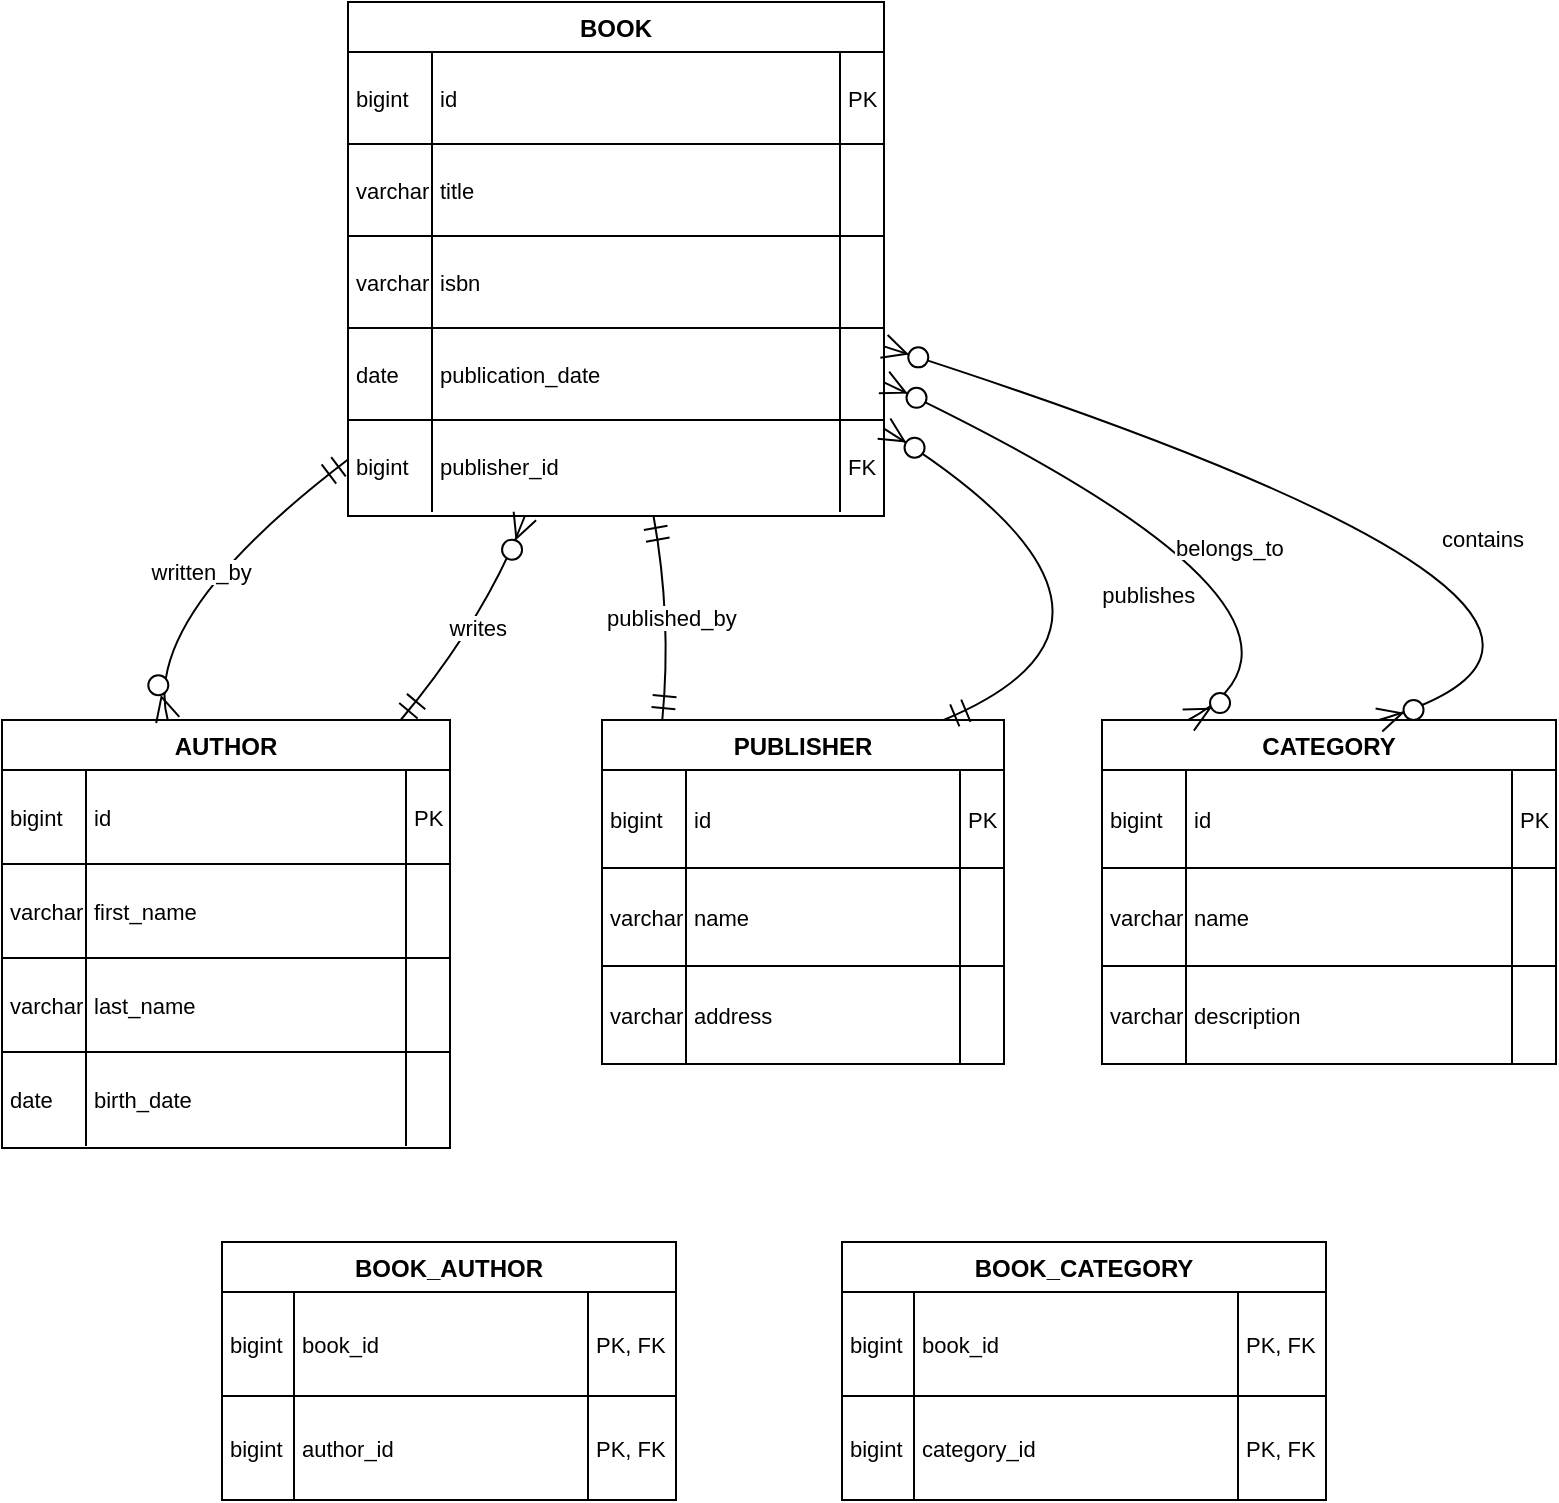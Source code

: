 <mxfile version="28.0.0">
  <diagram name="Page-1" id="bmLalddtWuYtZS4I9I4f">
    <mxGraphModel dx="1020" dy="734" grid="1" gridSize="10" guides="1" tooltips="1" connect="1" arrows="1" fold="1" page="1" pageScale="1" pageWidth="827" pageHeight="1169" math="0" shadow="0">
      <root>
        <mxCell id="0" />
        <mxCell id="1" parent="0" />
        <mxCell id="VbG73ZXV1Pfmr4mEeqTO-3" value="BOOK" style="shape=table;startSize=25;container=1;collapsible=0;childLayout=tableLayout;fixedRows=1;rowLines=1;fontStyle=1;align=center;resizeLast=1;" vertex="1" parent="1">
          <mxGeometry x="193" y="80" width="268" height="257" as="geometry" />
        </mxCell>
        <mxCell id="VbG73ZXV1Pfmr4mEeqTO-4" style="shape=tableRow;horizontal=0;startSize=0;swimlaneHead=0;swimlaneBody=0;fillColor=none;collapsible=0;dropTarget=0;points=[[0,0.5],[1,0.5]];portConstraint=eastwest;top=0;left=0;right=0;bottom=0;" vertex="1" parent="VbG73ZXV1Pfmr4mEeqTO-3">
          <mxGeometry y="25" width="268" height="46" as="geometry" />
        </mxCell>
        <mxCell id="VbG73ZXV1Pfmr4mEeqTO-5" value="bigint" style="shape=partialRectangle;connectable=0;fillColor=none;top=0;left=0;bottom=0;right=0;align=left;spacingLeft=2;overflow=hidden;fontSize=11;" vertex="1" parent="VbG73ZXV1Pfmr4mEeqTO-4">
          <mxGeometry width="42" height="46" as="geometry">
            <mxRectangle width="42" height="46" as="alternateBounds" />
          </mxGeometry>
        </mxCell>
        <mxCell id="VbG73ZXV1Pfmr4mEeqTO-6" value="id" style="shape=partialRectangle;connectable=0;fillColor=none;top=0;left=0;bottom=0;right=0;align=left;spacingLeft=2;overflow=hidden;fontSize=11;" vertex="1" parent="VbG73ZXV1Pfmr4mEeqTO-4">
          <mxGeometry x="42" width="204" height="46" as="geometry">
            <mxRectangle width="204" height="46" as="alternateBounds" />
          </mxGeometry>
        </mxCell>
        <mxCell id="VbG73ZXV1Pfmr4mEeqTO-7" value="PK" style="shape=partialRectangle;connectable=0;fillColor=none;top=0;left=0;bottom=0;right=0;align=left;spacingLeft=2;overflow=hidden;fontSize=11;" vertex="1" parent="VbG73ZXV1Pfmr4mEeqTO-4">
          <mxGeometry x="246" width="22" height="46" as="geometry">
            <mxRectangle width="22" height="46" as="alternateBounds" />
          </mxGeometry>
        </mxCell>
        <mxCell id="VbG73ZXV1Pfmr4mEeqTO-8" style="shape=tableRow;horizontal=0;startSize=0;swimlaneHead=0;swimlaneBody=0;fillColor=none;collapsible=0;dropTarget=0;points=[[0,0.5],[1,0.5]];portConstraint=eastwest;top=0;left=0;right=0;bottom=0;" vertex="1" parent="VbG73ZXV1Pfmr4mEeqTO-3">
          <mxGeometry y="71" width="268" height="46" as="geometry" />
        </mxCell>
        <mxCell id="VbG73ZXV1Pfmr4mEeqTO-9" value="varchar" style="shape=partialRectangle;connectable=0;fillColor=none;top=0;left=0;bottom=0;right=0;align=left;spacingLeft=2;overflow=hidden;fontSize=11;" vertex="1" parent="VbG73ZXV1Pfmr4mEeqTO-8">
          <mxGeometry width="42" height="46" as="geometry">
            <mxRectangle width="42" height="46" as="alternateBounds" />
          </mxGeometry>
        </mxCell>
        <mxCell id="VbG73ZXV1Pfmr4mEeqTO-10" value="title" style="shape=partialRectangle;connectable=0;fillColor=none;top=0;left=0;bottom=0;right=0;align=left;spacingLeft=2;overflow=hidden;fontSize=11;" vertex="1" parent="VbG73ZXV1Pfmr4mEeqTO-8">
          <mxGeometry x="42" width="204" height="46" as="geometry">
            <mxRectangle width="204" height="46" as="alternateBounds" />
          </mxGeometry>
        </mxCell>
        <mxCell id="VbG73ZXV1Pfmr4mEeqTO-11" value="" style="shape=partialRectangle;connectable=0;fillColor=none;top=0;left=0;bottom=0;right=0;align=left;spacingLeft=2;overflow=hidden;fontSize=11;" vertex="1" parent="VbG73ZXV1Pfmr4mEeqTO-8">
          <mxGeometry x="246" width="22" height="46" as="geometry">
            <mxRectangle width="22" height="46" as="alternateBounds" />
          </mxGeometry>
        </mxCell>
        <mxCell id="VbG73ZXV1Pfmr4mEeqTO-12" style="shape=tableRow;horizontal=0;startSize=0;swimlaneHead=0;swimlaneBody=0;fillColor=none;collapsible=0;dropTarget=0;points=[[0,0.5],[1,0.5]];portConstraint=eastwest;top=0;left=0;right=0;bottom=0;" vertex="1" parent="VbG73ZXV1Pfmr4mEeqTO-3">
          <mxGeometry y="117" width="268" height="46" as="geometry" />
        </mxCell>
        <mxCell id="VbG73ZXV1Pfmr4mEeqTO-13" value="varchar" style="shape=partialRectangle;connectable=0;fillColor=none;top=0;left=0;bottom=0;right=0;align=left;spacingLeft=2;overflow=hidden;fontSize=11;" vertex="1" parent="VbG73ZXV1Pfmr4mEeqTO-12">
          <mxGeometry width="42" height="46" as="geometry">
            <mxRectangle width="42" height="46" as="alternateBounds" />
          </mxGeometry>
        </mxCell>
        <mxCell id="VbG73ZXV1Pfmr4mEeqTO-14" value="isbn" style="shape=partialRectangle;connectable=0;fillColor=none;top=0;left=0;bottom=0;right=0;align=left;spacingLeft=2;overflow=hidden;fontSize=11;" vertex="1" parent="VbG73ZXV1Pfmr4mEeqTO-12">
          <mxGeometry x="42" width="204" height="46" as="geometry">
            <mxRectangle width="204" height="46" as="alternateBounds" />
          </mxGeometry>
        </mxCell>
        <mxCell id="VbG73ZXV1Pfmr4mEeqTO-15" value="" style="shape=partialRectangle;connectable=0;fillColor=none;top=0;left=0;bottom=0;right=0;align=left;spacingLeft=2;overflow=hidden;fontSize=11;" vertex="1" parent="VbG73ZXV1Pfmr4mEeqTO-12">
          <mxGeometry x="246" width="22" height="46" as="geometry">
            <mxRectangle width="22" height="46" as="alternateBounds" />
          </mxGeometry>
        </mxCell>
        <mxCell id="VbG73ZXV1Pfmr4mEeqTO-16" style="shape=tableRow;horizontal=0;startSize=0;swimlaneHead=0;swimlaneBody=0;fillColor=none;collapsible=0;dropTarget=0;points=[[0,0.5],[1,0.5]];portConstraint=eastwest;top=0;left=0;right=0;bottom=0;" vertex="1" parent="VbG73ZXV1Pfmr4mEeqTO-3">
          <mxGeometry y="163" width="268" height="46" as="geometry" />
        </mxCell>
        <mxCell id="VbG73ZXV1Pfmr4mEeqTO-17" value="date" style="shape=partialRectangle;connectable=0;fillColor=none;top=0;left=0;bottom=0;right=0;align=left;spacingLeft=2;overflow=hidden;fontSize=11;" vertex="1" parent="VbG73ZXV1Pfmr4mEeqTO-16">
          <mxGeometry width="42" height="46" as="geometry">
            <mxRectangle width="42" height="46" as="alternateBounds" />
          </mxGeometry>
        </mxCell>
        <mxCell id="VbG73ZXV1Pfmr4mEeqTO-18" value="publication_date" style="shape=partialRectangle;connectable=0;fillColor=none;top=0;left=0;bottom=0;right=0;align=left;spacingLeft=2;overflow=hidden;fontSize=11;" vertex="1" parent="VbG73ZXV1Pfmr4mEeqTO-16">
          <mxGeometry x="42" width="204" height="46" as="geometry">
            <mxRectangle width="204" height="46" as="alternateBounds" />
          </mxGeometry>
        </mxCell>
        <mxCell id="VbG73ZXV1Pfmr4mEeqTO-19" value="" style="shape=partialRectangle;connectable=0;fillColor=none;top=0;left=0;bottom=0;right=0;align=left;spacingLeft=2;overflow=hidden;fontSize=11;" vertex="1" parent="VbG73ZXV1Pfmr4mEeqTO-16">
          <mxGeometry x="246" width="22" height="46" as="geometry">
            <mxRectangle width="22" height="46" as="alternateBounds" />
          </mxGeometry>
        </mxCell>
        <mxCell id="VbG73ZXV1Pfmr4mEeqTO-20" style="shape=tableRow;horizontal=0;startSize=0;swimlaneHead=0;swimlaneBody=0;fillColor=none;collapsible=0;dropTarget=0;points=[[0,0.5],[1,0.5]];portConstraint=eastwest;top=0;left=0;right=0;bottom=0;" vertex="1" parent="VbG73ZXV1Pfmr4mEeqTO-3">
          <mxGeometry y="209" width="268" height="46" as="geometry" />
        </mxCell>
        <mxCell id="VbG73ZXV1Pfmr4mEeqTO-21" value="bigint" style="shape=partialRectangle;connectable=0;fillColor=none;top=0;left=0;bottom=0;right=0;align=left;spacingLeft=2;overflow=hidden;fontSize=11;" vertex="1" parent="VbG73ZXV1Pfmr4mEeqTO-20">
          <mxGeometry width="42" height="46" as="geometry">
            <mxRectangle width="42" height="46" as="alternateBounds" />
          </mxGeometry>
        </mxCell>
        <mxCell id="VbG73ZXV1Pfmr4mEeqTO-22" value="publisher_id" style="shape=partialRectangle;connectable=0;fillColor=none;top=0;left=0;bottom=0;right=0;align=left;spacingLeft=2;overflow=hidden;fontSize=11;" vertex="1" parent="VbG73ZXV1Pfmr4mEeqTO-20">
          <mxGeometry x="42" width="204" height="46" as="geometry">
            <mxRectangle width="204" height="46" as="alternateBounds" />
          </mxGeometry>
        </mxCell>
        <mxCell id="VbG73ZXV1Pfmr4mEeqTO-23" value="FK" style="shape=partialRectangle;connectable=0;fillColor=none;top=0;left=0;bottom=0;right=0;align=left;spacingLeft=2;overflow=hidden;fontSize=11;" vertex="1" parent="VbG73ZXV1Pfmr4mEeqTO-20">
          <mxGeometry x="246" width="22" height="46" as="geometry">
            <mxRectangle width="22" height="46" as="alternateBounds" />
          </mxGeometry>
        </mxCell>
        <mxCell id="VbG73ZXV1Pfmr4mEeqTO-24" value="AUTHOR" style="shape=table;startSize=25;container=1;collapsible=0;childLayout=tableLayout;fixedRows=1;rowLines=1;fontStyle=1;align=center;resizeLast=1;" vertex="1" parent="1">
          <mxGeometry x="20" y="439" width="224" height="214" as="geometry" />
        </mxCell>
        <mxCell id="VbG73ZXV1Pfmr4mEeqTO-25" style="shape=tableRow;horizontal=0;startSize=0;swimlaneHead=0;swimlaneBody=0;fillColor=none;collapsible=0;dropTarget=0;points=[[0,0.5],[1,0.5]];portConstraint=eastwest;top=0;left=0;right=0;bottom=0;" vertex="1" parent="VbG73ZXV1Pfmr4mEeqTO-24">
          <mxGeometry y="25" width="224" height="47" as="geometry" />
        </mxCell>
        <mxCell id="VbG73ZXV1Pfmr4mEeqTO-26" value="bigint" style="shape=partialRectangle;connectable=0;fillColor=none;top=0;left=0;bottom=0;right=0;align=left;spacingLeft=2;overflow=hidden;fontSize=11;" vertex="1" parent="VbG73ZXV1Pfmr4mEeqTO-25">
          <mxGeometry width="42" height="47" as="geometry">
            <mxRectangle width="42" height="47" as="alternateBounds" />
          </mxGeometry>
        </mxCell>
        <mxCell id="VbG73ZXV1Pfmr4mEeqTO-27" value="id" style="shape=partialRectangle;connectable=0;fillColor=none;top=0;left=0;bottom=0;right=0;align=left;spacingLeft=2;overflow=hidden;fontSize=11;" vertex="1" parent="VbG73ZXV1Pfmr4mEeqTO-25">
          <mxGeometry x="42" width="160" height="47" as="geometry">
            <mxRectangle width="160" height="47" as="alternateBounds" />
          </mxGeometry>
        </mxCell>
        <mxCell id="VbG73ZXV1Pfmr4mEeqTO-28" value="PK" style="shape=partialRectangle;connectable=0;fillColor=none;top=0;left=0;bottom=0;right=0;align=left;spacingLeft=2;overflow=hidden;fontSize=11;" vertex="1" parent="VbG73ZXV1Pfmr4mEeqTO-25">
          <mxGeometry x="202" width="22" height="47" as="geometry">
            <mxRectangle width="22" height="47" as="alternateBounds" />
          </mxGeometry>
        </mxCell>
        <mxCell id="VbG73ZXV1Pfmr4mEeqTO-29" style="shape=tableRow;horizontal=0;startSize=0;swimlaneHead=0;swimlaneBody=0;fillColor=none;collapsible=0;dropTarget=0;points=[[0,0.5],[1,0.5]];portConstraint=eastwest;top=0;left=0;right=0;bottom=0;" vertex="1" parent="VbG73ZXV1Pfmr4mEeqTO-24">
          <mxGeometry y="72" width="224" height="47" as="geometry" />
        </mxCell>
        <mxCell id="VbG73ZXV1Pfmr4mEeqTO-30" value="varchar" style="shape=partialRectangle;connectable=0;fillColor=none;top=0;left=0;bottom=0;right=0;align=left;spacingLeft=2;overflow=hidden;fontSize=11;" vertex="1" parent="VbG73ZXV1Pfmr4mEeqTO-29">
          <mxGeometry width="42" height="47" as="geometry">
            <mxRectangle width="42" height="47" as="alternateBounds" />
          </mxGeometry>
        </mxCell>
        <mxCell id="VbG73ZXV1Pfmr4mEeqTO-31" value="first_name" style="shape=partialRectangle;connectable=0;fillColor=none;top=0;left=0;bottom=0;right=0;align=left;spacingLeft=2;overflow=hidden;fontSize=11;" vertex="1" parent="VbG73ZXV1Pfmr4mEeqTO-29">
          <mxGeometry x="42" width="160" height="47" as="geometry">
            <mxRectangle width="160" height="47" as="alternateBounds" />
          </mxGeometry>
        </mxCell>
        <mxCell id="VbG73ZXV1Pfmr4mEeqTO-32" value="" style="shape=partialRectangle;connectable=0;fillColor=none;top=0;left=0;bottom=0;right=0;align=left;spacingLeft=2;overflow=hidden;fontSize=11;" vertex="1" parent="VbG73ZXV1Pfmr4mEeqTO-29">
          <mxGeometry x="202" width="22" height="47" as="geometry">
            <mxRectangle width="22" height="47" as="alternateBounds" />
          </mxGeometry>
        </mxCell>
        <mxCell id="VbG73ZXV1Pfmr4mEeqTO-33" style="shape=tableRow;horizontal=0;startSize=0;swimlaneHead=0;swimlaneBody=0;fillColor=none;collapsible=0;dropTarget=0;points=[[0,0.5],[1,0.5]];portConstraint=eastwest;top=0;left=0;right=0;bottom=0;" vertex="1" parent="VbG73ZXV1Pfmr4mEeqTO-24">
          <mxGeometry y="119" width="224" height="47" as="geometry" />
        </mxCell>
        <mxCell id="VbG73ZXV1Pfmr4mEeqTO-34" value="varchar" style="shape=partialRectangle;connectable=0;fillColor=none;top=0;left=0;bottom=0;right=0;align=left;spacingLeft=2;overflow=hidden;fontSize=11;" vertex="1" parent="VbG73ZXV1Pfmr4mEeqTO-33">
          <mxGeometry width="42" height="47" as="geometry">
            <mxRectangle width="42" height="47" as="alternateBounds" />
          </mxGeometry>
        </mxCell>
        <mxCell id="VbG73ZXV1Pfmr4mEeqTO-35" value="last_name" style="shape=partialRectangle;connectable=0;fillColor=none;top=0;left=0;bottom=0;right=0;align=left;spacingLeft=2;overflow=hidden;fontSize=11;" vertex="1" parent="VbG73ZXV1Pfmr4mEeqTO-33">
          <mxGeometry x="42" width="160" height="47" as="geometry">
            <mxRectangle width="160" height="47" as="alternateBounds" />
          </mxGeometry>
        </mxCell>
        <mxCell id="VbG73ZXV1Pfmr4mEeqTO-36" value="" style="shape=partialRectangle;connectable=0;fillColor=none;top=0;left=0;bottom=0;right=0;align=left;spacingLeft=2;overflow=hidden;fontSize=11;" vertex="1" parent="VbG73ZXV1Pfmr4mEeqTO-33">
          <mxGeometry x="202" width="22" height="47" as="geometry">
            <mxRectangle width="22" height="47" as="alternateBounds" />
          </mxGeometry>
        </mxCell>
        <mxCell id="VbG73ZXV1Pfmr4mEeqTO-37" style="shape=tableRow;horizontal=0;startSize=0;swimlaneHead=0;swimlaneBody=0;fillColor=none;collapsible=0;dropTarget=0;points=[[0,0.5],[1,0.5]];portConstraint=eastwest;top=0;left=0;right=0;bottom=0;" vertex="1" parent="VbG73ZXV1Pfmr4mEeqTO-24">
          <mxGeometry y="166" width="224" height="47" as="geometry" />
        </mxCell>
        <mxCell id="VbG73ZXV1Pfmr4mEeqTO-38" value="date" style="shape=partialRectangle;connectable=0;fillColor=none;top=0;left=0;bottom=0;right=0;align=left;spacingLeft=2;overflow=hidden;fontSize=11;" vertex="1" parent="VbG73ZXV1Pfmr4mEeqTO-37">
          <mxGeometry width="42" height="47" as="geometry">
            <mxRectangle width="42" height="47" as="alternateBounds" />
          </mxGeometry>
        </mxCell>
        <mxCell id="VbG73ZXV1Pfmr4mEeqTO-39" value="birth_date" style="shape=partialRectangle;connectable=0;fillColor=none;top=0;left=0;bottom=0;right=0;align=left;spacingLeft=2;overflow=hidden;fontSize=11;" vertex="1" parent="VbG73ZXV1Pfmr4mEeqTO-37">
          <mxGeometry x="42" width="160" height="47" as="geometry">
            <mxRectangle width="160" height="47" as="alternateBounds" />
          </mxGeometry>
        </mxCell>
        <mxCell id="VbG73ZXV1Pfmr4mEeqTO-40" value="" style="shape=partialRectangle;connectable=0;fillColor=none;top=0;left=0;bottom=0;right=0;align=left;spacingLeft=2;overflow=hidden;fontSize=11;" vertex="1" parent="VbG73ZXV1Pfmr4mEeqTO-37">
          <mxGeometry x="202" width="22" height="47" as="geometry">
            <mxRectangle width="22" height="47" as="alternateBounds" />
          </mxGeometry>
        </mxCell>
        <mxCell id="VbG73ZXV1Pfmr4mEeqTO-41" value="PUBLISHER" style="shape=table;startSize=25;container=1;collapsible=0;childLayout=tableLayout;fixedRows=1;rowLines=1;fontStyle=1;align=center;resizeLast=1;" vertex="1" parent="1">
          <mxGeometry x="320" y="439" width="201" height="172" as="geometry" />
        </mxCell>
        <mxCell id="VbG73ZXV1Pfmr4mEeqTO-42" style="shape=tableRow;horizontal=0;startSize=0;swimlaneHead=0;swimlaneBody=0;fillColor=none;collapsible=0;dropTarget=0;points=[[0,0.5],[1,0.5]];portConstraint=eastwest;top=0;left=0;right=0;bottom=0;" vertex="1" parent="VbG73ZXV1Pfmr4mEeqTO-41">
          <mxGeometry y="25" width="201" height="49" as="geometry" />
        </mxCell>
        <mxCell id="VbG73ZXV1Pfmr4mEeqTO-43" value="bigint" style="shape=partialRectangle;connectable=0;fillColor=none;top=0;left=0;bottom=0;right=0;align=left;spacingLeft=2;overflow=hidden;fontSize=11;" vertex="1" parent="VbG73ZXV1Pfmr4mEeqTO-42">
          <mxGeometry width="42" height="49" as="geometry">
            <mxRectangle width="42" height="49" as="alternateBounds" />
          </mxGeometry>
        </mxCell>
        <mxCell id="VbG73ZXV1Pfmr4mEeqTO-44" value="id" style="shape=partialRectangle;connectable=0;fillColor=none;top=0;left=0;bottom=0;right=0;align=left;spacingLeft=2;overflow=hidden;fontSize=11;" vertex="1" parent="VbG73ZXV1Pfmr4mEeqTO-42">
          <mxGeometry x="42" width="137" height="49" as="geometry">
            <mxRectangle width="137" height="49" as="alternateBounds" />
          </mxGeometry>
        </mxCell>
        <mxCell id="VbG73ZXV1Pfmr4mEeqTO-45" value="PK" style="shape=partialRectangle;connectable=0;fillColor=none;top=0;left=0;bottom=0;right=0;align=left;spacingLeft=2;overflow=hidden;fontSize=11;" vertex="1" parent="VbG73ZXV1Pfmr4mEeqTO-42">
          <mxGeometry x="179" width="22" height="49" as="geometry">
            <mxRectangle width="22" height="49" as="alternateBounds" />
          </mxGeometry>
        </mxCell>
        <mxCell id="VbG73ZXV1Pfmr4mEeqTO-46" style="shape=tableRow;horizontal=0;startSize=0;swimlaneHead=0;swimlaneBody=0;fillColor=none;collapsible=0;dropTarget=0;points=[[0,0.5],[1,0.5]];portConstraint=eastwest;top=0;left=0;right=0;bottom=0;" vertex="1" parent="VbG73ZXV1Pfmr4mEeqTO-41">
          <mxGeometry y="74" width="201" height="49" as="geometry" />
        </mxCell>
        <mxCell id="VbG73ZXV1Pfmr4mEeqTO-47" value="varchar" style="shape=partialRectangle;connectable=0;fillColor=none;top=0;left=0;bottom=0;right=0;align=left;spacingLeft=2;overflow=hidden;fontSize=11;" vertex="1" parent="VbG73ZXV1Pfmr4mEeqTO-46">
          <mxGeometry width="42" height="49" as="geometry">
            <mxRectangle width="42" height="49" as="alternateBounds" />
          </mxGeometry>
        </mxCell>
        <mxCell id="VbG73ZXV1Pfmr4mEeqTO-48" value="name" style="shape=partialRectangle;connectable=0;fillColor=none;top=0;left=0;bottom=0;right=0;align=left;spacingLeft=2;overflow=hidden;fontSize=11;" vertex="1" parent="VbG73ZXV1Pfmr4mEeqTO-46">
          <mxGeometry x="42" width="137" height="49" as="geometry">
            <mxRectangle width="137" height="49" as="alternateBounds" />
          </mxGeometry>
        </mxCell>
        <mxCell id="VbG73ZXV1Pfmr4mEeqTO-49" value="" style="shape=partialRectangle;connectable=0;fillColor=none;top=0;left=0;bottom=0;right=0;align=left;spacingLeft=2;overflow=hidden;fontSize=11;" vertex="1" parent="VbG73ZXV1Pfmr4mEeqTO-46">
          <mxGeometry x="179" width="22" height="49" as="geometry">
            <mxRectangle width="22" height="49" as="alternateBounds" />
          </mxGeometry>
        </mxCell>
        <mxCell id="VbG73ZXV1Pfmr4mEeqTO-50" style="shape=tableRow;horizontal=0;startSize=0;swimlaneHead=0;swimlaneBody=0;fillColor=none;collapsible=0;dropTarget=0;points=[[0,0.5],[1,0.5]];portConstraint=eastwest;top=0;left=0;right=0;bottom=0;" vertex="1" parent="VbG73ZXV1Pfmr4mEeqTO-41">
          <mxGeometry y="123" width="201" height="49" as="geometry" />
        </mxCell>
        <mxCell id="VbG73ZXV1Pfmr4mEeqTO-51" value="varchar" style="shape=partialRectangle;connectable=0;fillColor=none;top=0;left=0;bottom=0;right=0;align=left;spacingLeft=2;overflow=hidden;fontSize=11;" vertex="1" parent="VbG73ZXV1Pfmr4mEeqTO-50">
          <mxGeometry width="42" height="49" as="geometry">
            <mxRectangle width="42" height="49" as="alternateBounds" />
          </mxGeometry>
        </mxCell>
        <mxCell id="VbG73ZXV1Pfmr4mEeqTO-52" value="address" style="shape=partialRectangle;connectable=0;fillColor=none;top=0;left=0;bottom=0;right=0;align=left;spacingLeft=2;overflow=hidden;fontSize=11;" vertex="1" parent="VbG73ZXV1Pfmr4mEeqTO-50">
          <mxGeometry x="42" width="137" height="49" as="geometry">
            <mxRectangle width="137" height="49" as="alternateBounds" />
          </mxGeometry>
        </mxCell>
        <mxCell id="VbG73ZXV1Pfmr4mEeqTO-53" value="" style="shape=partialRectangle;connectable=0;fillColor=none;top=0;left=0;bottom=0;right=0;align=left;spacingLeft=2;overflow=hidden;fontSize=11;" vertex="1" parent="VbG73ZXV1Pfmr4mEeqTO-50">
          <mxGeometry x="179" width="22" height="49" as="geometry">
            <mxRectangle width="22" height="49" as="alternateBounds" />
          </mxGeometry>
        </mxCell>
        <mxCell id="VbG73ZXV1Pfmr4mEeqTO-54" value="CATEGORY" style="shape=table;startSize=25;container=1;collapsible=0;childLayout=tableLayout;fixedRows=1;rowLines=1;fontStyle=1;align=center;resizeLast=1;" vertex="1" parent="1">
          <mxGeometry x="570" y="439" width="227" height="172" as="geometry" />
        </mxCell>
        <mxCell id="VbG73ZXV1Pfmr4mEeqTO-55" style="shape=tableRow;horizontal=0;startSize=0;swimlaneHead=0;swimlaneBody=0;fillColor=none;collapsible=0;dropTarget=0;points=[[0,0.5],[1,0.5]];portConstraint=eastwest;top=0;left=0;right=0;bottom=0;" vertex="1" parent="VbG73ZXV1Pfmr4mEeqTO-54">
          <mxGeometry y="25" width="227" height="49" as="geometry" />
        </mxCell>
        <mxCell id="VbG73ZXV1Pfmr4mEeqTO-56" value="bigint" style="shape=partialRectangle;connectable=0;fillColor=none;top=0;left=0;bottom=0;right=0;align=left;spacingLeft=2;overflow=hidden;fontSize=11;" vertex="1" parent="VbG73ZXV1Pfmr4mEeqTO-55">
          <mxGeometry width="42" height="49" as="geometry">
            <mxRectangle width="42" height="49" as="alternateBounds" />
          </mxGeometry>
        </mxCell>
        <mxCell id="VbG73ZXV1Pfmr4mEeqTO-57" value="id" style="shape=partialRectangle;connectable=0;fillColor=none;top=0;left=0;bottom=0;right=0;align=left;spacingLeft=2;overflow=hidden;fontSize=11;" vertex="1" parent="VbG73ZXV1Pfmr4mEeqTO-55">
          <mxGeometry x="42" width="163" height="49" as="geometry">
            <mxRectangle width="163" height="49" as="alternateBounds" />
          </mxGeometry>
        </mxCell>
        <mxCell id="VbG73ZXV1Pfmr4mEeqTO-58" value="PK" style="shape=partialRectangle;connectable=0;fillColor=none;top=0;left=0;bottom=0;right=0;align=left;spacingLeft=2;overflow=hidden;fontSize=11;" vertex="1" parent="VbG73ZXV1Pfmr4mEeqTO-55">
          <mxGeometry x="205" width="22" height="49" as="geometry">
            <mxRectangle width="22" height="49" as="alternateBounds" />
          </mxGeometry>
        </mxCell>
        <mxCell id="VbG73ZXV1Pfmr4mEeqTO-59" style="shape=tableRow;horizontal=0;startSize=0;swimlaneHead=0;swimlaneBody=0;fillColor=none;collapsible=0;dropTarget=0;points=[[0,0.5],[1,0.5]];portConstraint=eastwest;top=0;left=0;right=0;bottom=0;" vertex="1" parent="VbG73ZXV1Pfmr4mEeqTO-54">
          <mxGeometry y="74" width="227" height="49" as="geometry" />
        </mxCell>
        <mxCell id="VbG73ZXV1Pfmr4mEeqTO-60" value="varchar" style="shape=partialRectangle;connectable=0;fillColor=none;top=0;left=0;bottom=0;right=0;align=left;spacingLeft=2;overflow=hidden;fontSize=11;" vertex="1" parent="VbG73ZXV1Pfmr4mEeqTO-59">
          <mxGeometry width="42" height="49" as="geometry">
            <mxRectangle width="42" height="49" as="alternateBounds" />
          </mxGeometry>
        </mxCell>
        <mxCell id="VbG73ZXV1Pfmr4mEeqTO-61" value="name" style="shape=partialRectangle;connectable=0;fillColor=none;top=0;left=0;bottom=0;right=0;align=left;spacingLeft=2;overflow=hidden;fontSize=11;" vertex="1" parent="VbG73ZXV1Pfmr4mEeqTO-59">
          <mxGeometry x="42" width="163" height="49" as="geometry">
            <mxRectangle width="163" height="49" as="alternateBounds" />
          </mxGeometry>
        </mxCell>
        <mxCell id="VbG73ZXV1Pfmr4mEeqTO-62" value="" style="shape=partialRectangle;connectable=0;fillColor=none;top=0;left=0;bottom=0;right=0;align=left;spacingLeft=2;overflow=hidden;fontSize=11;" vertex="1" parent="VbG73ZXV1Pfmr4mEeqTO-59">
          <mxGeometry x="205" width="22" height="49" as="geometry">
            <mxRectangle width="22" height="49" as="alternateBounds" />
          </mxGeometry>
        </mxCell>
        <mxCell id="VbG73ZXV1Pfmr4mEeqTO-63" style="shape=tableRow;horizontal=0;startSize=0;swimlaneHead=0;swimlaneBody=0;fillColor=none;collapsible=0;dropTarget=0;points=[[0,0.5],[1,0.5]];portConstraint=eastwest;top=0;left=0;right=0;bottom=0;" vertex="1" parent="VbG73ZXV1Pfmr4mEeqTO-54">
          <mxGeometry y="123" width="227" height="49" as="geometry" />
        </mxCell>
        <mxCell id="VbG73ZXV1Pfmr4mEeqTO-64" value="varchar" style="shape=partialRectangle;connectable=0;fillColor=none;top=0;left=0;bottom=0;right=0;align=left;spacingLeft=2;overflow=hidden;fontSize=11;" vertex="1" parent="VbG73ZXV1Pfmr4mEeqTO-63">
          <mxGeometry width="42" height="49" as="geometry">
            <mxRectangle width="42" height="49" as="alternateBounds" />
          </mxGeometry>
        </mxCell>
        <mxCell id="VbG73ZXV1Pfmr4mEeqTO-65" value="description" style="shape=partialRectangle;connectable=0;fillColor=none;top=0;left=0;bottom=0;right=0;align=left;spacingLeft=2;overflow=hidden;fontSize=11;" vertex="1" parent="VbG73ZXV1Pfmr4mEeqTO-63">
          <mxGeometry x="42" width="163" height="49" as="geometry">
            <mxRectangle width="163" height="49" as="alternateBounds" />
          </mxGeometry>
        </mxCell>
        <mxCell id="VbG73ZXV1Pfmr4mEeqTO-66" value="" style="shape=partialRectangle;connectable=0;fillColor=none;top=0;left=0;bottom=0;right=0;align=left;spacingLeft=2;overflow=hidden;fontSize=11;" vertex="1" parent="VbG73ZXV1Pfmr4mEeqTO-63">
          <mxGeometry x="205" width="22" height="49" as="geometry">
            <mxRectangle width="22" height="49" as="alternateBounds" />
          </mxGeometry>
        </mxCell>
        <mxCell id="VbG73ZXV1Pfmr4mEeqTO-67" value="BOOK_AUTHOR" style="shape=table;startSize=25;container=1;collapsible=0;childLayout=tableLayout;fixedRows=1;rowLines=1;fontStyle=1;align=center;resizeLast=1;" vertex="1" parent="1">
          <mxGeometry x="130" y="700" width="227" height="129" as="geometry" />
        </mxCell>
        <mxCell id="VbG73ZXV1Pfmr4mEeqTO-68" style="shape=tableRow;horizontal=0;startSize=0;swimlaneHead=0;swimlaneBody=0;fillColor=none;collapsible=0;dropTarget=0;points=[[0,0.5],[1,0.5]];portConstraint=eastwest;top=0;left=0;right=0;bottom=0;" vertex="1" parent="VbG73ZXV1Pfmr4mEeqTO-67">
          <mxGeometry y="25" width="227" height="52" as="geometry" />
        </mxCell>
        <mxCell id="VbG73ZXV1Pfmr4mEeqTO-69" value="bigint" style="shape=partialRectangle;connectable=0;fillColor=none;top=0;left=0;bottom=0;right=0;align=left;spacingLeft=2;overflow=hidden;fontSize=11;" vertex="1" parent="VbG73ZXV1Pfmr4mEeqTO-68">
          <mxGeometry width="36" height="52" as="geometry">
            <mxRectangle width="36" height="52" as="alternateBounds" />
          </mxGeometry>
        </mxCell>
        <mxCell id="VbG73ZXV1Pfmr4mEeqTO-70" value="book_id" style="shape=partialRectangle;connectable=0;fillColor=none;top=0;left=0;bottom=0;right=0;align=left;spacingLeft=2;overflow=hidden;fontSize=11;" vertex="1" parent="VbG73ZXV1Pfmr4mEeqTO-68">
          <mxGeometry x="36" width="147" height="52" as="geometry">
            <mxRectangle width="147" height="52" as="alternateBounds" />
          </mxGeometry>
        </mxCell>
        <mxCell id="VbG73ZXV1Pfmr4mEeqTO-71" value="PK, FK" style="shape=partialRectangle;connectable=0;fillColor=none;top=0;left=0;bottom=0;right=0;align=left;spacingLeft=2;overflow=hidden;fontSize=11;" vertex="1" parent="VbG73ZXV1Pfmr4mEeqTO-68">
          <mxGeometry x="183" width="44" height="52" as="geometry">
            <mxRectangle width="44" height="52" as="alternateBounds" />
          </mxGeometry>
        </mxCell>
        <mxCell id="VbG73ZXV1Pfmr4mEeqTO-72" style="shape=tableRow;horizontal=0;startSize=0;swimlaneHead=0;swimlaneBody=0;fillColor=none;collapsible=0;dropTarget=0;points=[[0,0.5],[1,0.5]];portConstraint=eastwest;top=0;left=0;right=0;bottom=0;" vertex="1" parent="VbG73ZXV1Pfmr4mEeqTO-67">
          <mxGeometry y="77" width="227" height="52" as="geometry" />
        </mxCell>
        <mxCell id="VbG73ZXV1Pfmr4mEeqTO-73" value="bigint" style="shape=partialRectangle;connectable=0;fillColor=none;top=0;left=0;bottom=0;right=0;align=left;spacingLeft=2;overflow=hidden;fontSize=11;" vertex="1" parent="VbG73ZXV1Pfmr4mEeqTO-72">
          <mxGeometry width="36" height="52" as="geometry">
            <mxRectangle width="36" height="52" as="alternateBounds" />
          </mxGeometry>
        </mxCell>
        <mxCell id="VbG73ZXV1Pfmr4mEeqTO-74" value="author_id" style="shape=partialRectangle;connectable=0;fillColor=none;top=0;left=0;bottom=0;right=0;align=left;spacingLeft=2;overflow=hidden;fontSize=11;" vertex="1" parent="VbG73ZXV1Pfmr4mEeqTO-72">
          <mxGeometry x="36" width="147" height="52" as="geometry">
            <mxRectangle width="147" height="52" as="alternateBounds" />
          </mxGeometry>
        </mxCell>
        <mxCell id="VbG73ZXV1Pfmr4mEeqTO-75" value="PK, FK" style="shape=partialRectangle;connectable=0;fillColor=none;top=0;left=0;bottom=0;right=0;align=left;spacingLeft=2;overflow=hidden;fontSize=11;" vertex="1" parent="VbG73ZXV1Pfmr4mEeqTO-72">
          <mxGeometry x="183" width="44" height="52" as="geometry">
            <mxRectangle width="44" height="52" as="alternateBounds" />
          </mxGeometry>
        </mxCell>
        <mxCell id="VbG73ZXV1Pfmr4mEeqTO-76" value="BOOK_CATEGORY" style="shape=table;startSize=25;container=1;collapsible=0;childLayout=tableLayout;fixedRows=1;rowLines=1;fontStyle=1;align=center;resizeLast=1;" vertex="1" parent="1">
          <mxGeometry x="440" y="700" width="242" height="129" as="geometry" />
        </mxCell>
        <mxCell id="VbG73ZXV1Pfmr4mEeqTO-77" style="shape=tableRow;horizontal=0;startSize=0;swimlaneHead=0;swimlaneBody=0;fillColor=none;collapsible=0;dropTarget=0;points=[[0,0.5],[1,0.5]];portConstraint=eastwest;top=0;left=0;right=0;bottom=0;" vertex="1" parent="VbG73ZXV1Pfmr4mEeqTO-76">
          <mxGeometry y="25" width="242" height="52" as="geometry" />
        </mxCell>
        <mxCell id="VbG73ZXV1Pfmr4mEeqTO-78" value="bigint" style="shape=partialRectangle;connectable=0;fillColor=none;top=0;left=0;bottom=0;right=0;align=left;spacingLeft=2;overflow=hidden;fontSize=11;" vertex="1" parent="VbG73ZXV1Pfmr4mEeqTO-77">
          <mxGeometry width="36" height="52" as="geometry">
            <mxRectangle width="36" height="52" as="alternateBounds" />
          </mxGeometry>
        </mxCell>
        <mxCell id="VbG73ZXV1Pfmr4mEeqTO-79" value="book_id" style="shape=partialRectangle;connectable=0;fillColor=none;top=0;left=0;bottom=0;right=0;align=left;spacingLeft=2;overflow=hidden;fontSize=11;" vertex="1" parent="VbG73ZXV1Pfmr4mEeqTO-77">
          <mxGeometry x="36" width="162" height="52" as="geometry">
            <mxRectangle width="162" height="52" as="alternateBounds" />
          </mxGeometry>
        </mxCell>
        <mxCell id="VbG73ZXV1Pfmr4mEeqTO-80" value="PK, FK" style="shape=partialRectangle;connectable=0;fillColor=none;top=0;left=0;bottom=0;right=0;align=left;spacingLeft=2;overflow=hidden;fontSize=11;" vertex="1" parent="VbG73ZXV1Pfmr4mEeqTO-77">
          <mxGeometry x="198" width="44" height="52" as="geometry">
            <mxRectangle width="44" height="52" as="alternateBounds" />
          </mxGeometry>
        </mxCell>
        <mxCell id="VbG73ZXV1Pfmr4mEeqTO-81" style="shape=tableRow;horizontal=0;startSize=0;swimlaneHead=0;swimlaneBody=0;fillColor=none;collapsible=0;dropTarget=0;points=[[0,0.5],[1,0.5]];portConstraint=eastwest;top=0;left=0;right=0;bottom=0;" vertex="1" parent="VbG73ZXV1Pfmr4mEeqTO-76">
          <mxGeometry y="77" width="242" height="52" as="geometry" />
        </mxCell>
        <mxCell id="VbG73ZXV1Pfmr4mEeqTO-82" value="bigint" style="shape=partialRectangle;connectable=0;fillColor=none;top=0;left=0;bottom=0;right=0;align=left;spacingLeft=2;overflow=hidden;fontSize=11;" vertex="1" parent="VbG73ZXV1Pfmr4mEeqTO-81">
          <mxGeometry width="36" height="52" as="geometry">
            <mxRectangle width="36" height="52" as="alternateBounds" />
          </mxGeometry>
        </mxCell>
        <mxCell id="VbG73ZXV1Pfmr4mEeqTO-83" value="category_id" style="shape=partialRectangle;connectable=0;fillColor=none;top=0;left=0;bottom=0;right=0;align=left;spacingLeft=2;overflow=hidden;fontSize=11;" vertex="1" parent="VbG73ZXV1Pfmr4mEeqTO-81">
          <mxGeometry x="36" width="162" height="52" as="geometry">
            <mxRectangle width="162" height="52" as="alternateBounds" />
          </mxGeometry>
        </mxCell>
        <mxCell id="VbG73ZXV1Pfmr4mEeqTO-84" value="PK, FK" style="shape=partialRectangle;connectable=0;fillColor=none;top=0;left=0;bottom=0;right=0;align=left;spacingLeft=2;overflow=hidden;fontSize=11;" vertex="1" parent="VbG73ZXV1Pfmr4mEeqTO-81">
          <mxGeometry x="198" width="44" height="52" as="geometry">
            <mxRectangle width="44" height="52" as="alternateBounds" />
          </mxGeometry>
        </mxCell>
        <mxCell id="VbG73ZXV1Pfmr4mEeqTO-85" value="written_by" style="curved=1;startArrow=ERmandOne;startSize=10;;endArrow=ERzeroToMany;endSize=10;;exitX=0;exitY=0.89;entryX=0.37;entryY=0;rounded=0;" edge="1" parent="1" source="VbG73ZXV1Pfmr4mEeqTO-3" target="VbG73ZXV1Pfmr4mEeqTO-24">
          <mxGeometry relative="1" as="geometry">
            <Array as="points">
              <mxPoint x="89" y="388" />
            </Array>
          </mxGeometry>
        </mxCell>
        <mxCell id="VbG73ZXV1Pfmr4mEeqTO-86" value="published_by" style="curved=1;startArrow=ERmandOne;startSize=10;;endArrow=ERmandOne;endSize=10;;exitX=0.57;exitY=1;entryX=0.15;entryY=0;rounded=0;" edge="1" parent="1" source="VbG73ZXV1Pfmr4mEeqTO-3" target="VbG73ZXV1Pfmr4mEeqTO-41">
          <mxGeometry relative="1" as="geometry">
            <Array as="points">
              <mxPoint x="355" y="388" />
            </Array>
          </mxGeometry>
        </mxCell>
        <mxCell id="VbG73ZXV1Pfmr4mEeqTO-87" value="belongs_to" style="curved=1;startArrow=ERzeroToMany;startSize=10;;endArrow=ERzeroToMany;endSize=10;;exitX=1;exitY=0.74;entryX=0.19;entryY=0;rounded=0;" edge="1" parent="1" source="VbG73ZXV1Pfmr4mEeqTO-3" target="VbG73ZXV1Pfmr4mEeqTO-54">
          <mxGeometry relative="1" as="geometry">
            <Array as="points">
              <mxPoint x="709" y="388" />
            </Array>
          </mxGeometry>
        </mxCell>
        <mxCell id="VbG73ZXV1Pfmr4mEeqTO-88" value="writes" style="curved=1;startArrow=ERmandOne;startSize=10;;endArrow=ERzeroToMany;endSize=10;;exitX=0.89;exitY=0;entryX=0.33;entryY=1;rounded=0;" edge="1" parent="1" source="VbG73ZXV1Pfmr4mEeqTO-24" target="VbG73ZXV1Pfmr4mEeqTO-3">
          <mxGeometry relative="1" as="geometry">
            <Array as="points">
              <mxPoint x="262" y="388" />
            </Array>
          </mxGeometry>
        </mxCell>
        <mxCell id="VbG73ZXV1Pfmr4mEeqTO-89" value="publishes" style="curved=1;startArrow=ERmandOne;startSize=10;;endArrow=ERzeroToMany;endSize=10;;exitX=0.85;exitY=0;entryX=1;entryY=0.83;rounded=0;" edge="1" parent="1" source="VbG73ZXV1Pfmr4mEeqTO-41" target="VbG73ZXV1Pfmr4mEeqTO-3">
          <mxGeometry relative="1" as="geometry">
            <Array as="points">
              <mxPoint x="613" y="388" />
            </Array>
          </mxGeometry>
        </mxCell>
        <mxCell id="VbG73ZXV1Pfmr4mEeqTO-90" value="contains" style="curved=1;startArrow=ERzeroToMany;startSize=10;;endArrow=ERzeroToMany;endSize=10;;exitX=0.61;exitY=0;entryX=1;entryY=0.67;rounded=0;" edge="1" parent="1" source="VbG73ZXV1Pfmr4mEeqTO-54" target="VbG73ZXV1Pfmr4mEeqTO-3">
          <mxGeometry relative="1" as="geometry">
            <Array as="points">
              <mxPoint x="885" y="388" />
            </Array>
          </mxGeometry>
        </mxCell>
      </root>
    </mxGraphModel>
  </diagram>
</mxfile>
